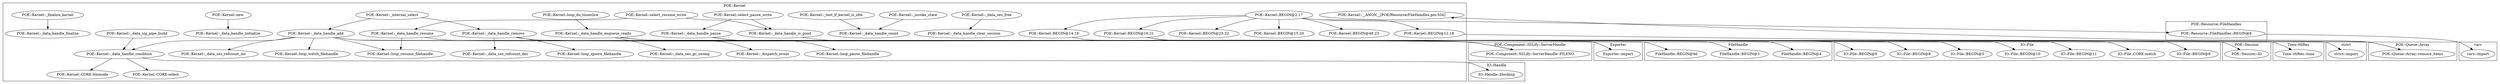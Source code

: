 digraph {
graph [overlap=false]
subgraph cluster_Time_HiRes {
	label="Time::HiRes";
	"Time::HiRes::time";
}
subgraph cluster_POE_Resource_FileHandles {
	label="POE::Resource::FileHandles";
	"POE::Resource::FileHandles::BEGIN@6";
}
subgraph cluster_POE_Session {
	label="POE::Session";
	"POE::Session::ID";
}
subgraph cluster_FileHandle {
	label="FileHandle";
	"FileHandle::BEGIN@3";
	"FileHandle::BEGIN@46";
	"FileHandle::BEGIN@4";
}
subgraph cluster_strict {
	label="strict";
	"strict::import";
}
subgraph cluster_IO_Handle {
	label="IO::Handle";
	"IO::Handle::blocking";
}
subgraph cluster_Exporter {
	label="Exporter";
	"Exporter::import";
}
subgraph cluster_IO_File {
	label="IO::File";
	"IO::File::BEGIN@10";
	"IO::File::BEGIN@5";
	"IO::File::BEGIN@8";
	"IO::File::BEGIN@9";
	"IO::File::BEGIN@6";
	"IO::File::CORE:match";
	"IO::File::BEGIN@11";
}
subgraph cluster_POE_Component_SSLify_ServerHandle {
	label="POE::Component::SSLify::ServerHandle";
	"POE::Component::SSLify::ServerHandle::FILENO";
}
subgraph cluster_POE_Kernel {
	label="POE::Kernel";
	"POE::Kernel::_data_handle_remove";
	"POE::Kernel::_data_handle_resume";
	"POE::Kernel::__ANON__[POE/Resource/FileHandles.pm:504]";
	"POE::Kernel::BEGIN@14.19";
	"POE::Kernel::_internal_select";
	"POE::Kernel::_data_handle_initialize";
	"POE::Kernel::loop_do_timeslice";
	"POE::Kernel::loop_pause_filehandle";
	"POE::Kernel::_invoke_state";
	"POE::Kernel::select_pause_write";
	"POE::Kernel::BEGIN@23.22";
	"POE::Kernel::_data_handle_condition";
	"POE::Kernel::loop_ignore_filehandle";
	"POE::Kernel::_data_handle_clear_session";
	"POE::Kernel::_dispatch_event";
	"POE::Kernel::_data_ses_free";
	"POE::Kernel::_data_handle_finalize";
	"POE::Kernel::CORE:binmode";
	"POE::Kernel::BEGIN@16.21";
	"POE::Kernel::_data_handle_is_good";
	"POE::Kernel::select_resume_write";
	"POE::Kernel::new";
	"POE::Kernel::_data_ses_gc_sweep";
	"POE::Kernel::_data_sig_pipe_build";
	"POE::Kernel::BEGIN@15.20";
	"POE::Kernel::_test_if_kernel_is_idle";
	"POE::Kernel::loop_watch_filehandle";
	"POE::Kernel::_data_handle_pause";
	"POE::Kernel::_data_handle_add";
	"POE::Kernel::CORE:select";
	"POE::Kernel::loop_resume_filehandle";
	"POE::Kernel::BEGIN@2.17";
	"POE::Kernel::_data_handle_count";
	"POE::Kernel::_data_ses_refcount_dec";
	"POE::Kernel::_data_ses_refcount_inc";
	"POE::Kernel::_data_handle_enqueue_ready";
	"POE::Kernel::BEGIN@48.23";
	"POE::Kernel::BEGIN@12.18";
	"POE::Kernel::_finalize_kernel";
}
subgraph cluster_vars {
	label="vars";
	"vars::import";
}
subgraph cluster_POE_Queue_Array {
	label="POE::Queue::Array";
	"POE::Queue::Array::remove_items";
}
"POE::Kernel::_data_ses_free" -> "POE::Kernel::_data_handle_clear_session";
"POE::Kernel::_data_handle_add" -> "POE::Kernel::loop_watch_filehandle";
"POE::Kernel::loop_do_timeslice" -> "POE::Kernel::_data_handle_enqueue_ready";
"POE::Kernel::BEGIN@2.17" -> "POE::Kernel::BEGIN@48.23";
"POE::Kernel::BEGIN@16.21" -> "IO::File::BEGIN@10";
"POE::Kernel::BEGIN@12.18" -> "strict::import";
"POE::Kernel::BEGIN@16.21" -> "IO::File::BEGIN@11";
"POE::Kernel::BEGIN@14.19" -> "Exporter::import";
"POE::Kernel::BEGIN@16.21" -> "Exporter::import";
"POE::Kernel::_test_if_kernel_is_idle" -> "POE::Kernel::_data_handle_count";
"POE::Kernel::_invoke_state" -> "POE::Kernel::_data_handle_count";
"POE::Kernel::_data_handle_condition" -> "POE::Kernel::CORE:select";
"POE::Kernel::_data_handle_enqueue_ready" -> "POE::Kernel::_data_ses_gc_sweep";
"POE::Kernel::BEGIN@2.17" -> "POE::Kernel::BEGIN@12.18";
"POE::Kernel::_data_handle_enqueue_ready" -> "Time::HiRes::time";
"POE::Kernel::BEGIN@16.21" -> "IO::File::BEGIN@8";
"POE::Queue::Array::remove_items" -> "POE::Kernel::__ANON__[POE/Resource/FileHandles.pm:504]";
"POE::Kernel::_data_handle_pause" -> "POE::Kernel::loop_pause_filehandle";
"POE::Kernel::new" -> "POE::Kernel::_data_handle_initialize";
"POE::Kernel::BEGIN@2.17" -> "POE::Kernel::BEGIN@23.22";
"POE::Kernel::_finalize_kernel" -> "POE::Kernel::_data_handle_finalize";
"POE::Kernel::_data_handle_enqueue_ready" -> "POE::Kernel::_dispatch_event";
"POE::Kernel::select_pause_write" -> "POE::Kernel::_data_handle_is_good";
"POE::Kernel::select_resume_write" -> "POE::Kernel::_data_handle_is_good";
"POE::Kernel::_data_handle_resume" -> "POE::Kernel::loop_resume_filehandle";
"POE::Kernel::_data_handle_add" -> "POE::Kernel::loop_resume_filehandle";
"POE::Kernel::select_pause_write" -> "POE::Kernel::_data_handle_pause";
"POE::Kernel::BEGIN@16.21" -> "FileHandle::BEGIN@4";
"POE::Kernel::_data_handle_add" -> "POE::Kernel::_data_ses_refcount_inc";
"POE::Kernel::_data_handle_remove" -> "POE::Kernel::_data_ses_refcount_dec";
"POE::Kernel::BEGIN@2.17" -> "POE::Kernel::BEGIN@14.19";
"POE::Kernel::select_resume_write" -> "POE::Kernel::_data_handle_resume";
"POE::Kernel::_data_handle_remove" -> "POE::Queue::Array::remove_items";
"POE::Kernel::_internal_select" -> "POE::Kernel::_data_handle_remove";
"POE::Kernel::_data_handle_is_good" -> "POE::Component::SSLify::ServerHandle::FILENO";
"POE::Kernel::_data_handle_remove" -> "POE::Component::SSLify::ServerHandle::FILENO";
"POE::Kernel::_data_handle_add" -> "POE::Component::SSLify::ServerHandle::FILENO";
"POE::Kernel::_data_handle_pause" -> "POE::Component::SSLify::ServerHandle::FILENO";
"POE::Kernel::_data_handle_resume" -> "POE::Component::SSLify::ServerHandle::FILENO";
"POE::Kernel::_data_sig_pipe_build" -> "POE::Kernel::_data_handle_condition";
"POE::Kernel::_data_handle_add" -> "POE::Kernel::_data_handle_condition";
"POE::Kernel::BEGIN@16.21" -> "IO::File::BEGIN@9";
"POE::Kernel::_data_handle_add" -> "POE::Session::ID";
"POE::Kernel::BEGIN@16.21" -> "IO::File::BEGIN@6";
"POE::Kernel::_data_handle_condition" -> "IO::Handle::blocking";
"POE::Resource::FileHandles::BEGIN@6" -> "vars::import";
"POE::Kernel::BEGIN@2.17" -> "POE::Kernel::BEGIN@16.21";
"POE::Kernel::_data_handle_condition" -> "POE::Kernel::CORE:binmode";
"POE::Kernel::BEGIN@2.17" -> "POE::Resource::FileHandles::BEGIN@6";
"POE::Kernel::BEGIN@16.21" -> "FileHandle::BEGIN@3";
"POE::Kernel::_internal_select" -> "POE::Kernel::_data_handle_add";
"POE::Kernel::BEGIN@2.17" -> "POE::Kernel::BEGIN@15.20";
"POE::Kernel::BEGIN@16.21" -> "FileHandle::BEGIN@46";
"POE::Kernel::BEGIN@16.21" -> "IO::File::BEGIN@5";
"POE::Kernel::BEGIN@16.21" -> "IO::File::CORE:match";
"POE::Kernel::_data_handle_remove" -> "POE::Kernel::loop_ignore_filehandle";
}

